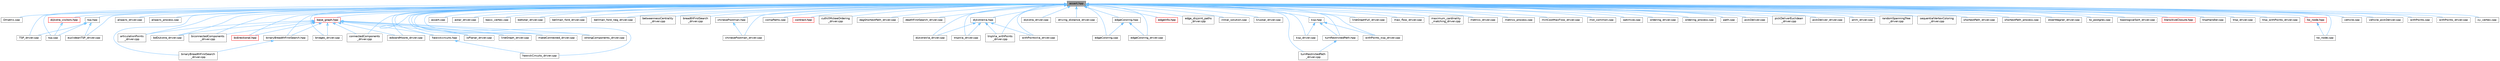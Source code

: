 digraph "assert.hpp"
{
 // LATEX_PDF_SIZE
  bgcolor="transparent";
  edge [fontname=Helvetica,fontsize=10,labelfontname=Helvetica,labelfontsize=10];
  node [fontname=Helvetica,fontsize=10,shape=box,height=0.2,width=0.4];
  Node1 [id="Node000001",label="assert.hpp",height=0.2,width=0.4,color="gray40", fillcolor="grey60", style="filled", fontcolor="black",tooltip="Assertions Handling."];
  Node1 -> Node2 [id="edge1_Node000001_Node000002",dir="back",color="steelblue1",style="solid",tooltip=" "];
  Node2 [id="Node000002",label="Dmatrix.cpp",height=0.2,width=0.4,color="grey40", fillcolor="white", style="filled",URL="$Dmatrix_8cpp.html",tooltip=" "];
  Node1 -> Node3 [id="edge2_Node000001_Node000003",dir="back",color="steelblue1",style="solid",tooltip=" "];
  Node3 [id="Node000003",label="TSP_driver.cpp",height=0.2,width=0.4,color="grey40", fillcolor="white", style="filled",URL="$TSP__driver_8cpp.html",tooltip=" "];
  Node1 -> Node4 [id="edge3_Node000001_Node000004",dir="back",color="steelblue1",style="solid",tooltip=" "];
  Node4 [id="Node000004",label="allpairs_driver.cpp",height=0.2,width=0.4,color="grey40", fillcolor="white", style="filled",URL="$allpairs__driver_8cpp.html",tooltip=" "];
  Node1 -> Node5 [id="edge4_Node000001_Node000005",dir="back",color="steelblue1",style="solid",tooltip=" "];
  Node5 [id="Node000005",label="allpairs_process.cpp",height=0.2,width=0.4,color="grey40", fillcolor="white", style="filled",URL="$allpairs__process_8cpp.html",tooltip=" "];
  Node1 -> Node6 [id="edge5_Node000001_Node000006",dir="back",color="steelblue1",style="solid",tooltip=" "];
  Node6 [id="Node000006",label="articulationPoints\l_driver.cpp",height=0.2,width=0.4,color="grey40", fillcolor="white", style="filled",URL="$articulationPoints__driver_8cpp.html",tooltip=" "];
  Node1 -> Node7 [id="edge6_Node000001_Node000007",dir="back",color="steelblue1",style="solid",tooltip=" "];
  Node7 [id="Node000007",label="assert.cpp",height=0.2,width=0.4,color="grey40", fillcolor="white", style="filled",URL="$assert_8cpp.html",tooltip=" "];
  Node1 -> Node8 [id="edge7_Node000001_Node000008",dir="back",color="steelblue1",style="solid",tooltip=" "];
  Node8 [id="Node000008",label="astar_driver.cpp",height=0.2,width=0.4,color="grey40", fillcolor="white", style="filled",URL="$astar__driver_8cpp.html",tooltip=" "];
  Node1 -> Node9 [id="edge8_Node000001_Node000009",dir="back",color="steelblue1",style="solid",tooltip=" "];
  Node9 [id="Node000009",label="base_graph.hpp",height=0.2,width=0.4,color="red", fillcolor="#FFF0F0", style="filled",URL="$base__graph_8hpp.html",tooltip=" "];
  Node9 -> Node6 [id="edge9_Node000009_Node000006",dir="back",color="steelblue1",style="solid",tooltip=" "];
  Node9 -> Node14 [id="edge10_Node000009_Node000014",dir="back",color="steelblue1",style="solid",tooltip=" "];
  Node14 [id="Node000014",label="bdDijkstra_driver.cpp",height=0.2,width=0.4,color="grey40", fillcolor="white", style="filled",URL="$bdDijkstra__driver_8cpp.html",tooltip=" "];
  Node9 -> Node20 [id="edge11_Node000009_Node000020",dir="back",color="steelblue1",style="solid",tooltip=" "];
  Node20 [id="Node000020",label="biconnectedComponents\l_driver.cpp",height=0.2,width=0.4,color="grey40", fillcolor="white", style="filled",URL="$biconnectedComponents__driver_8cpp.html",tooltip=" "];
  Node9 -> Node21 [id="edge12_Node000009_Node000021",dir="back",color="steelblue1",style="solid",tooltip=" "];
  Node21 [id="Node000021",label="bidirectional.hpp",height=0.2,width=0.4,color="red", fillcolor="#FFF0F0", style="filled",URL="$bidirectional_8hpp.html",tooltip=" "];
  Node9 -> Node25 [id="edge13_Node000009_Node000025",dir="back",color="steelblue1",style="solid",tooltip=" "];
  Node25 [id="Node000025",label="binaryBreadthFirstSearch.hpp",height=0.2,width=0.4,color="grey40", fillcolor="white", style="filled",URL="$binaryBreadthFirstSearch_8hpp.html",tooltip=" "];
  Node25 -> Node26 [id="edge14_Node000025_Node000026",dir="back",color="steelblue1",style="solid",tooltip=" "];
  Node26 [id="Node000026",label="binaryBreadthFirstSearch\l_driver.cpp",height=0.2,width=0.4,color="grey40", fillcolor="white", style="filled",URL="$binaryBreadthFirstSearch__driver_8cpp.html",tooltip=" "];
  Node9 -> Node33 [id="edge15_Node000009_Node000033",dir="back",color="steelblue1",style="solid",tooltip=" "];
  Node33 [id="Node000033",label="bridges_driver.cpp",height=0.2,width=0.4,color="grey40", fillcolor="white", style="filled",URL="$bridges__driver_8cpp.html",tooltip=" "];
  Node9 -> Node41 [id="edge16_Node000009_Node000041",dir="back",color="steelblue1",style="solid",tooltip=" "];
  Node41 [id="Node000041",label="connectedComponents\l_driver.cpp",height=0.2,width=0.4,color="grey40", fillcolor="white", style="filled",URL="$connectedComponents__driver_8cpp.html",tooltip=" "];
  Node9 -> Node71 [id="edge17_Node000009_Node000071",dir="back",color="steelblue1",style="solid",tooltip=" "];
  Node71 [id="Node000071",label="edwardMoore_driver.cpp",height=0.2,width=0.4,color="grey40", fillcolor="white", style="filled",URL="$edwardMoore__driver_8cpp.html",tooltip=" "];
  Node9 -> Node72 [id="edge18_Node000009_Node000072",dir="back",color="steelblue1",style="solid",tooltip=" "];
  Node72 [id="Node000072",label="hawickcircuits.hpp",height=0.2,width=0.4,color="grey40", fillcolor="white", style="filled",URL="$hawickcircuits_8hpp.html",tooltip=" "];
  Node72 -> Node73 [id="edge19_Node000072_Node000073",dir="back",color="steelblue1",style="solid",tooltip=" "];
  Node73 [id="Node000073",label="hawickCircuits_driver.cpp",height=0.2,width=0.4,color="grey40", fillcolor="white", style="filled",URL="$hawickCircuits__driver_8cpp.html",tooltip=" "];
  Node9 -> Node30 [id="edge20_Node000009_Node000030",dir="back",color="steelblue1",style="solid",tooltip=" "];
  Node30 [id="Node000030",label="isPlanar_driver.cpp",height=0.2,width=0.4,color="grey40", fillcolor="white", style="filled",URL="$isPlanar__driver_8cpp.html",tooltip=" "];
  Node9 -> Node79 [id="edge21_Node000009_Node000079",dir="back",color="steelblue1",style="solid",tooltip=" "];
  Node79 [id="Node000079",label="lineGraph_driver.cpp",height=0.2,width=0.4,color="grey40", fillcolor="white", style="filled",URL="$lineGraph__driver_8cpp.html",tooltip=" "];
  Node9 -> Node81 [id="edge22_Node000009_Node000081",dir="back",color="steelblue1",style="solid",tooltip=" "];
  Node81 [id="Node000081",label="makeConnected_driver.cpp",height=0.2,width=0.4,color="grey40", fillcolor="white", style="filled",URL="$makeConnected__driver_8cpp.html",tooltip=" "];
  Node9 -> Node42 [id="edge23_Node000009_Node000042",dir="back",color="steelblue1",style="solid",tooltip=" "];
  Node42 [id="Node000042",label="strongComponents_driver.cpp",height=0.2,width=0.4,color="grey40", fillcolor="white", style="filled",URL="$strongComponents__driver_8cpp.html",tooltip=" "];
  Node1 -> Node111 [id="edge24_Node000001_Node000111",dir="back",color="steelblue1",style="solid",tooltip=" "];
  Node111 [id="Node000111",label="basic_vertex.cpp",height=0.2,width=0.4,color="grey40", fillcolor="white", style="filled",URL="$basic__vertex_8cpp.html",tooltip=" "];
  Node1 -> Node23 [id="edge25_Node000001_Node000023",dir="back",color="steelblue1",style="solid",tooltip=" "];
  Node23 [id="Node000023",label="bdAstar_driver.cpp",height=0.2,width=0.4,color="grey40", fillcolor="white", style="filled",URL="$bdAstar__driver_8cpp.html",tooltip=" "];
  Node1 -> Node14 [id="edge26_Node000001_Node000014",dir="back",color="steelblue1",style="solid",tooltip=" "];
  Node1 -> Node16 [id="edge27_Node000001_Node000016",dir="back",color="steelblue1",style="solid",tooltip=" "];
  Node16 [id="Node000016",label="bellman_ford_driver.cpp",height=0.2,width=0.4,color="grey40", fillcolor="white", style="filled",URL="$bellman__ford__driver_8cpp.html",tooltip=" "];
  Node1 -> Node17 [id="edge28_Node000001_Node000017",dir="back",color="steelblue1",style="solid",tooltip=" "];
  Node17 [id="Node000017",label="bellman_ford_neg_driver.cpp",height=0.2,width=0.4,color="grey40", fillcolor="white", style="filled",URL="$bellman__ford__neg__driver_8cpp.html",tooltip=" "];
  Node1 -> Node19 [id="edge29_Node000001_Node000019",dir="back",color="steelblue1",style="solid",tooltip=" "];
  Node19 [id="Node000019",label="betweennessCentrality\l_driver.cpp",height=0.2,width=0.4,color="grey40", fillcolor="white", style="filled",URL="$betweennessCentrality__driver_8cpp.html",tooltip=" "];
  Node1 -> Node20 [id="edge30_Node000001_Node000020",dir="back",color="steelblue1",style="solid",tooltip=" "];
  Node1 -> Node21 [id="edge31_Node000001_Node000021",dir="back",color="steelblue1",style="solid",tooltip=" "];
  Node1 -> Node25 [id="edge32_Node000001_Node000025",dir="back",color="steelblue1",style="solid",tooltip=" "];
  Node1 -> Node26 [id="edge33_Node000001_Node000026",dir="back",color="steelblue1",style="solid",tooltip=" "];
  Node1 -> Node32 [id="edge34_Node000001_Node000032",dir="back",color="steelblue1",style="solid",tooltip=" "];
  Node32 [id="Node000032",label="breadthFirstSearch\l_driver.cpp",height=0.2,width=0.4,color="grey40", fillcolor="white", style="filled",URL="$breadthFirstSearch__driver_8cpp.html",tooltip=" "];
  Node1 -> Node33 [id="edge35_Node000001_Node000033",dir="back",color="steelblue1",style="solid",tooltip=" "];
  Node1 -> Node112 [id="edge36_Node000001_Node000112",dir="back",color="steelblue1",style="solid",tooltip=" "];
  Node112 [id="Node000112",label="chinesePostman.hpp",height=0.2,width=0.4,color="grey40", fillcolor="white", style="filled",URL="$chinesePostman_8hpp.html",tooltip=" "];
  Node112 -> Node113 [id="edge37_Node000112_Node000113",dir="back",color="steelblue1",style="solid",tooltip=" "];
  Node113 [id="Node000113",label="chinesePostman_driver.cpp",height=0.2,width=0.4,color="grey40", fillcolor="white", style="filled",URL="$chinesePostman__driver_8cpp.html",tooltip=" "];
  Node1 -> Node113 [id="edge38_Node000001_Node000113",dir="back",color="steelblue1",style="solid",tooltip=" "];
  Node1 -> Node93 [id="edge39_Node000001_Node000093",dir="back",color="steelblue1",style="solid",tooltip=" "];
  Node93 [id="Node000093",label="compPaths.cpp",height=0.2,width=0.4,color="grey40", fillcolor="white", style="filled",URL="$compPaths_8cpp.html",tooltip=" "];
  Node1 -> Node41 [id="edge40_Node000001_Node000041",dir="back",color="steelblue1",style="solid",tooltip=" "];
  Node1 -> Node35 [id="edge41_Node000001_Node000035",dir="back",color="steelblue1",style="solid",tooltip=" "];
  Node35 [id="Node000035",label="contract.hpp",height=0.2,width=0.4,color="red", fillcolor="#FFF0F0", style="filled",URL="$contract_8hpp.html",tooltip=" "];
  Node1 -> Node45 [id="edge42_Node000001_Node000045",dir="back",color="steelblue1",style="solid",tooltip=" "];
  Node45 [id="Node000045",label="cuthillMckeeOrdering\l_driver.cpp",height=0.2,width=0.4,color="grey40", fillcolor="white", style="filled",URL="$cuthillMckeeOrdering__driver_8cpp.html",tooltip="Handles actual calling of function in the cuthillMckeeOrdering.hpp file."];
  Node1 -> Node47 [id="edge43_Node000001_Node000047",dir="back",color="steelblue1",style="solid",tooltip=" "];
  Node47 [id="Node000047",label="dagShortestPath_driver.cpp",height=0.2,width=0.4,color="grey40", fillcolor="white", style="filled",URL="$dagShortestPath__driver_8cpp.html",tooltip=" "];
  Node1 -> Node49 [id="edge44_Node000001_Node000049",dir="back",color="steelblue1",style="solid",tooltip=" "];
  Node49 [id="Node000049",label="depthFirstSearch_driver.cpp",height=0.2,width=0.4,color="grey40", fillcolor="white", style="filled",URL="$depthFirstSearch__driver_8cpp.html",tooltip="Handles actual calling of function in the pgr_depthFirstSearch.hpp file."];
  Node1 -> Node51 [id="edge45_Node000001_Node000051",dir="back",color="steelblue1",style="solid",tooltip=" "];
  Node51 [id="Node000051",label="dijkstraVia.hpp",height=0.2,width=0.4,color="grey40", fillcolor="white", style="filled",URL="$dijkstraVia_8hpp.html",tooltip=" "];
  Node51 -> Node52 [id="edge46_Node000051_Node000052",dir="back",color="steelblue1",style="solid",tooltip=" "];
  Node52 [id="Node000052",label="dijkstraVia_driver.cpp",height=0.2,width=0.4,color="grey40", fillcolor="white", style="filled",URL="$dijkstraVia__driver_8cpp.html",tooltip=" "];
  Node51 -> Node53 [id="edge47_Node000051_Node000053",dir="back",color="steelblue1",style="solid",tooltip=" "];
  Node53 [id="Node000053",label="trspVia_driver.cpp",height=0.2,width=0.4,color="grey40", fillcolor="white", style="filled",URL="$trspVia__driver_8cpp.html",tooltip=" "];
  Node51 -> Node54 [id="edge48_Node000051_Node000054",dir="back",color="steelblue1",style="solid",tooltip=" "];
  Node54 [id="Node000054",label="trspVia_withPoints\l_driver.cpp",height=0.2,width=0.4,color="grey40", fillcolor="white", style="filled",URL="$trspVia__withPoints__driver_8cpp.html",tooltip=" "];
  Node51 -> Node55 [id="edge49_Node000051_Node000055",dir="back",color="steelblue1",style="solid",tooltip=" "];
  Node55 [id="Node000055",label="withPointsVia_driver.cpp",height=0.2,width=0.4,color="grey40", fillcolor="white", style="filled",URL="$withPointsVia__driver_8cpp.html",tooltip=" "];
  Node1 -> Node52 [id="edge50_Node000001_Node000052",dir="back",color="steelblue1",style="solid",tooltip=" "];
  Node1 -> Node56 [id="edge51_Node000001_Node000056",dir="back",color="steelblue1",style="solid",tooltip=" "];
  Node56 [id="Node000056",label="dijkstra_driver.cpp",height=0.2,width=0.4,color="grey40", fillcolor="white", style="filled",URL="$dijkstra__driver_8cpp.html",tooltip=" "];
  Node1 -> Node114 [id="edge52_Node000001_Node000114",dir="back",color="steelblue1",style="solid",tooltip=" "];
  Node114 [id="Node000114",label="dijkstra_visitors.hpp",height=0.2,width=0.4,color="red", fillcolor="#FFF0F0", style="filled",URL="$dijkstra__visitors_8hpp.html",tooltip=" "];
  Node114 -> Node116 [id="edge53_Node000114_Node000116",dir="back",color="steelblue1",style="solid",tooltip=" "];
  Node116 [id="Node000116",label="tsp.cpp",height=0.2,width=0.4,color="grey40", fillcolor="white", style="filled",URL="$tsp_8cpp.html",tooltip=" "];
  Node1 -> Node68 [id="edge54_Node000001_Node000068",dir="back",color="steelblue1",style="solid",tooltip=" "];
  Node68 [id="Node000068",label="driving_distance_driver.cpp",height=0.2,width=0.4,color="grey40", fillcolor="white", style="filled",URL="$driving__distance__driver_8cpp.html",tooltip=" "];
  Node1 -> Node117 [id="edge55_Node000001_Node000117",dir="back",color="steelblue1",style="solid",tooltip=" "];
  Node117 [id="Node000117",label="edgeColoring.cpp",height=0.2,width=0.4,color="grey40", fillcolor="white", style="filled",URL="$edgeColoring_8cpp.html",tooltip=" "];
  Node1 -> Node118 [id="edge56_Node000001_Node000118",dir="back",color="steelblue1",style="solid",tooltip=" "];
  Node118 [id="Node000118",label="edgeColoring.hpp",height=0.2,width=0.4,color="grey40", fillcolor="white", style="filled",URL="$edgeColoring_8hpp.html",tooltip=" "];
  Node118 -> Node117 [id="edge57_Node000118_Node000117",dir="back",color="steelblue1",style="solid",tooltip=" "];
  Node118 -> Node119 [id="edge58_Node000118_Node000119",dir="back",color="steelblue1",style="solid",tooltip=" "];
  Node119 [id="Node000119",label="edgeColoring_driver.cpp",height=0.2,width=0.4,color="grey40", fillcolor="white", style="filled",URL="$edgeColoring__driver_8cpp.html",tooltip=" "];
  Node1 -> Node119 [id="edge59_Node000001_Node000119",dir="back",color="steelblue1",style="solid",tooltip=" "];
  Node1 -> Node120 [id="edge60_Node000001_Node000120",dir="back",color="steelblue1",style="solid",tooltip=" "];
  Node120 [id="Node000120",label="edgeInfo.hpp",height=0.2,width=0.4,color="red", fillcolor="#FFF0F0", style="filled",URL="$edgeInfo_8hpp.html",tooltip=" "];
  Node1 -> Node90 [id="edge61_Node000001_Node000090",dir="back",color="steelblue1",style="solid",tooltip=" "];
  Node90 [id="Node000090",label="edge_disjoint_paths\l_driver.cpp",height=0.2,width=0.4,color="grey40", fillcolor="white", style="filled",URL="$edge__disjoint__paths__driver_8cpp.html",tooltip=" "];
  Node1 -> Node71 [id="edge62_Node000001_Node000071",dir="back",color="steelblue1",style="solid",tooltip=" "];
  Node1 -> Node122 [id="edge63_Node000001_Node000122",dir="back",color="steelblue1",style="solid",tooltip=" "];
  Node122 [id="Node000122",label="euclideanTSP_driver.cpp",height=0.2,width=0.4,color="grey40", fillcolor="white", style="filled",URL="$euclideanTSP__driver_8cpp.html",tooltip=" "];
  Node1 -> Node73 [id="edge64_Node000001_Node000073",dir="back",color="steelblue1",style="solid",tooltip=" "];
  Node1 -> Node72 [id="edge65_Node000001_Node000072",dir="back",color="steelblue1",style="solid",tooltip=" "];
  Node1 -> Node123 [id="edge66_Node000001_Node000123",dir="back",color="steelblue1",style="solid",tooltip=" "];
  Node123 [id="Node000123",label="initial_solution.cpp",height=0.2,width=0.4,color="grey40", fillcolor="white", style="filled",URL="$initial__solution_8cpp.html",tooltip=" "];
  Node1 -> Node30 [id="edge67_Node000001_Node000030",dir="back",color="steelblue1",style="solid",tooltip=" "];
  Node1 -> Node84 [id="edge68_Node000001_Node000084",dir="back",color="steelblue1",style="solid",tooltip=" "];
  Node84 [id="Node000084",label="kruskal_driver.cpp",height=0.2,width=0.4,color="grey40", fillcolor="white", style="filled",URL="$kruskal__driver_8cpp.html",tooltip=" "];
  Node1 -> Node57 [id="edge69_Node000001_Node000057",dir="back",color="steelblue1",style="solid",tooltip=" "];
  Node57 [id="Node000057",label="ksp.hpp",height=0.2,width=0.4,color="grey40", fillcolor="white", style="filled",URL="$ksp_8hpp.html",tooltip=" "];
  Node57 -> Node58 [id="edge70_Node000057_Node000058",dir="back",color="steelblue1",style="solid",tooltip=" "];
  Node58 [id="Node000058",label="ksp_driver.cpp",height=0.2,width=0.4,color="grey40", fillcolor="white", style="filled",URL="$ksp__driver_8cpp.html",tooltip=" "];
  Node57 -> Node59 [id="edge71_Node000057_Node000059",dir="back",color="steelblue1",style="solid",tooltip=" "];
  Node59 [id="Node000059",label="turnRestrictedPath.hpp",height=0.2,width=0.4,color="grey40", fillcolor="white", style="filled",URL="$turnRestrictedPath_8hpp.html",tooltip=" "];
  Node59 -> Node60 [id="edge72_Node000059_Node000060",dir="back",color="steelblue1",style="solid",tooltip=" "];
  Node60 [id="Node000060",label="turnRestrictedPath\l_driver.cpp",height=0.2,width=0.4,color="grey40", fillcolor="white", style="filled",URL="$turnRestrictedPath__driver_8cpp.html",tooltip=" "];
  Node57 -> Node61 [id="edge73_Node000057_Node000061",dir="back",color="steelblue1",style="solid",tooltip=" "];
  Node61 [id="Node000061",label="withPoints_ksp_driver.cpp",height=0.2,width=0.4,color="grey40", fillcolor="white", style="filled",URL="$withPoints__ksp__driver_8cpp.html",tooltip=" "];
  Node1 -> Node58 [id="edge74_Node000001_Node000058",dir="back",color="steelblue1",style="solid",tooltip=" "];
  Node1 -> Node62 [id="edge75_Node000001_Node000062",dir="back",color="steelblue1",style="solid",tooltip=" "];
  Node62 [id="Node000062",label="lineGraphFull_driver.cpp",height=0.2,width=0.4,color="grey40", fillcolor="white", style="filled",URL="$lineGraphFull__driver_8cpp.html",tooltip=" "];
  Node1 -> Node79 [id="edge76_Node000001_Node000079",dir="back",color="steelblue1",style="solid",tooltip=" "];
  Node1 -> Node81 [id="edge77_Node000001_Node000081",dir="back",color="steelblue1",style="solid",tooltip=" "];
  Node1 -> Node91 [id="edge78_Node000001_Node000091",dir="back",color="steelblue1",style="solid",tooltip=" "];
  Node91 [id="Node000091",label="max_flow_driver.cpp",height=0.2,width=0.4,color="grey40", fillcolor="white", style="filled",URL="$max__flow__driver_8cpp.html",tooltip=" "];
  Node1 -> Node124 [id="edge79_Node000001_Node000124",dir="back",color="steelblue1",style="solid",tooltip=" "];
  Node124 [id="Node000124",label="maximum_cardinality\l_matching_driver.cpp",height=0.2,width=0.4,color="grey40", fillcolor="white", style="filled",URL="$maximum__cardinality__matching__driver_8cpp.html",tooltip=" "];
  Node1 -> Node13 [id="edge80_Node000001_Node000013",dir="back",color="steelblue1",style="solid",tooltip=" "];
  Node13 [id="Node000013",label="metrics_driver.cpp",height=0.2,width=0.4,color="grey40", fillcolor="white", style="filled",URL="$metrics__driver_8cpp.html",tooltip=" "];
  Node1 -> Node125 [id="edge81_Node000001_Node000125",dir="back",color="steelblue1",style="solid",tooltip=" "];
  Node125 [id="Node000125",label="metrics_process.cpp",height=0.2,width=0.4,color="grey40", fillcolor="white", style="filled",URL="$metrics__process_8cpp.html",tooltip=" "];
  Node1 -> Node92 [id="edge82_Node000001_Node000092",dir="back",color="steelblue1",style="solid",tooltip=" "];
  Node92 [id="Node000092",label="minCostMaxFlow_driver.cpp",height=0.2,width=0.4,color="grey40", fillcolor="white", style="filled",URL="$minCostMaxFlow__driver_8cpp.html",tooltip=" "];
  Node1 -> Node126 [id="edge83_Node000001_Node000126",dir="back",color="steelblue1",style="solid",tooltip=" "];
  Node126 [id="Node000126",label="mst_common.cpp",height=0.2,width=0.4,color="grey40", fillcolor="white", style="filled",URL="$mst__common_8cpp.html",tooltip=" "];
  Node1 -> Node127 [id="edge84_Node000001_Node000127",dir="back",color="steelblue1",style="solid",tooltip=" "];
  Node127 [id="Node000127",label="optimize.cpp",height=0.2,width=0.4,color="grey40", fillcolor="white", style="filled",URL="$optimize_8cpp.html",tooltip=" "];
  Node1 -> Node75 [id="edge85_Node000001_Node000075",dir="back",color="steelblue1",style="solid",tooltip=" "];
  Node75 [id="Node000075",label="ordering_driver.cpp",height=0.2,width=0.4,color="grey40", fillcolor="white", style="filled",URL="$ordering__driver_8cpp.html",tooltip=" "];
  Node1 -> Node128 [id="edge86_Node000001_Node000128",dir="back",color="steelblue1",style="solid",tooltip=" "];
  Node128 [id="Node000128",label="ordering_process.cpp",height=0.2,width=0.4,color="grey40", fillcolor="white", style="filled",URL="$ordering__process_8cpp.html",tooltip=" "];
  Node1 -> Node95 [id="edge87_Node000001_Node000095",dir="back",color="steelblue1",style="solid",tooltip=" "];
  Node95 [id="Node000095",label="path.cpp",height=0.2,width=0.4,color="grey40", fillcolor="white", style="filled",URL="$path_8cpp.html",tooltip=" "];
  Node1 -> Node129 [id="edge88_Node000001_Node000129",dir="back",color="steelblue1",style="solid",tooltip=" "];
  Node129 [id="Node000129",label="pickDeliver.cpp",height=0.2,width=0.4,color="grey40", fillcolor="white", style="filled",URL="$pickDeliver_8cpp.html",tooltip=" "];
  Node1 -> Node130 [id="edge89_Node000001_Node000130",dir="back",color="steelblue1",style="solid",tooltip=" "];
  Node130 [id="Node000130",label="pickDeliverEuclidean\l_driver.cpp",height=0.2,width=0.4,color="grey40", fillcolor="white", style="filled",URL="$pickDeliverEuclidean__driver_8cpp.html",tooltip=" "];
  Node1 -> Node131 [id="edge90_Node000001_Node000131",dir="back",color="steelblue1",style="solid",tooltip=" "];
  Node131 [id="Node000131",label="pickDeliver_driver.cpp",height=0.2,width=0.4,color="grey40", fillcolor="white", style="filled",URL="$pickDeliver__driver_8cpp.html",tooltip=" "];
  Node1 -> Node86 [id="edge91_Node000001_Node000086",dir="back",color="steelblue1",style="solid",tooltip=" "];
  Node86 [id="Node000086",label="prim_driver.cpp",height=0.2,width=0.4,color="grey40", fillcolor="white", style="filled",URL="$prim__driver_8cpp.html",tooltip=" "];
  Node1 -> Node132 [id="edge92_Node000001_Node000132",dir="back",color="steelblue1",style="solid",tooltip=" "];
  Node132 [id="Node000132",label="randomSpanningTree\l_driver.cpp",height=0.2,width=0.4,color="grey40", fillcolor="white", style="filled",URL="$randomSpanningTree__driver_8cpp.html",tooltip=" "];
  Node1 -> Node109 [id="edge93_Node000001_Node000109",dir="back",color="steelblue1",style="solid",tooltip=" "];
  Node109 [id="Node000109",label="sequentialVertexColoring\l_driver.cpp",height=0.2,width=0.4,color="grey40", fillcolor="white", style="filled",URL="$sequentialVertexColoring__driver_8cpp.html",tooltip=" "];
  Node1 -> Node63 [id="edge94_Node000001_Node000063",dir="back",color="steelblue1",style="solid",tooltip=" "];
  Node63 [id="Node000063",label="shortestPath_driver.cpp",height=0.2,width=0.4,color="grey40", fillcolor="white", style="filled",URL="$shortestPath__driver_8cpp.html",tooltip=" "];
  Node1 -> Node133 [id="edge95_Node000001_Node000133",dir="back",color="steelblue1",style="solid",tooltip=" "];
  Node133 [id="Node000133",label="shortestPath_process.cpp",height=0.2,width=0.4,color="grey40", fillcolor="white", style="filled",URL="$shortestPath__process_8cpp.html",tooltip=" "];
  Node1 -> Node98 [id="edge96_Node000001_Node000098",dir="back",color="steelblue1",style="solid",tooltip=" "];
  Node98 [id="Node000098",label="stoerWagner_driver.cpp",height=0.2,width=0.4,color="grey40", fillcolor="white", style="filled",URL="$stoerWagner__driver_8cpp.html",tooltip=" "];
  Node1 -> Node42 [id="edge97_Node000001_Node000042",dir="back",color="steelblue1",style="solid",tooltip=" "];
  Node1 -> Node99 [id="edge98_Node000001_Node000099",dir="back",color="steelblue1",style="solid",tooltip=" "];
  Node99 [id="Node000099",label="to_postgres.cpp",height=0.2,width=0.4,color="grey40", fillcolor="white", style="filled",URL="$to__postgres_8cpp.html",tooltip=" "];
  Node1 -> Node102 [id="edge99_Node000001_Node000102",dir="back",color="steelblue1",style="solid",tooltip=" "];
  Node102 [id="Node000102",label="topologicalSort_driver.cpp",height=0.2,width=0.4,color="grey40", fillcolor="white", style="filled",URL="$topologicalSort__driver_8cpp.html",tooltip=" "];
  Node1 -> Node134 [id="edge100_Node000001_Node000134",dir="back",color="steelblue1",style="solid",tooltip=" "];
  Node134 [id="Node000134",label="transitiveClosure.hpp",height=0.2,width=0.4,color="red", fillcolor="#FFF0F0", style="filled",URL="$transitiveClosure_8hpp.html",tooltip=" "];
  Node1 -> Node104 [id="edge101_Node000001_Node000104",dir="back",color="steelblue1",style="solid",tooltip=" "];
  Node104 [id="Node000104",label="trspHandler.cpp",height=0.2,width=0.4,color="grey40", fillcolor="white", style="filled",URL="$trspHandler_8cpp.html",tooltip=" "];
  Node1 -> Node53 [id="edge102_Node000001_Node000053",dir="back",color="steelblue1",style="solid",tooltip=" "];
  Node1 -> Node54 [id="edge103_Node000001_Node000054",dir="back",color="steelblue1",style="solid",tooltip=" "];
  Node1 -> Node64 [id="edge104_Node000001_Node000064",dir="back",color="steelblue1",style="solid",tooltip=" "];
  Node64 [id="Node000064",label="trsp_driver.cpp",height=0.2,width=0.4,color="grey40", fillcolor="white", style="filled",URL="$trsp__driver_8cpp.html",tooltip=" "];
  Node1 -> Node65 [id="edge105_Node000001_Node000065",dir="back",color="steelblue1",style="solid",tooltip=" "];
  Node65 [id="Node000065",label="trsp_withPoints_driver.cpp",height=0.2,width=0.4,color="grey40", fillcolor="white", style="filled",URL="$trsp__withPoints__driver_8cpp.html",tooltip=" "];
  Node1 -> Node116 [id="edge106_Node000001_Node000116",dir="back",color="steelblue1",style="solid",tooltip=" "];
  Node1 -> Node135 [id="edge107_Node000001_Node000135",dir="back",color="steelblue1",style="solid",tooltip=" "];
  Node135 [id="Node000135",label="tsp.hpp",height=0.2,width=0.4,color="grey40", fillcolor="white", style="filled",URL="$tsp_8hpp.html",tooltip=" "];
  Node135 -> Node3 [id="edge108_Node000135_Node000003",dir="back",color="steelblue1",style="solid",tooltip=" "];
  Node135 -> Node122 [id="edge109_Node000135_Node000122",dir="back",color="steelblue1",style="solid",tooltip=" "];
  Node135 -> Node116 [id="edge110_Node000135_Node000116",dir="back",color="steelblue1",style="solid",tooltip=" "];
  Node1 -> Node59 [id="edge111_Node000001_Node000059",dir="back",color="steelblue1",style="solid",tooltip=" "];
  Node1 -> Node60 [id="edge112_Node000001_Node000060",dir="back",color="steelblue1",style="solid",tooltip=" "];
  Node1 -> Node136 [id="edge113_Node000001_Node000136",dir="back",color="steelblue1",style="solid",tooltip=" "];
  Node136 [id="Node000136",label="tw_node.cpp",height=0.2,width=0.4,color="grey40", fillcolor="white", style="filled",URL="$tw__node_8cpp.html",tooltip=" "];
  Node1 -> Node137 [id="edge114_Node000001_Node000137",dir="back",color="steelblue1",style="solid",tooltip=" "];
  Node137 [id="Node000137",label="tw_node.hpp",height=0.2,width=0.4,color="red", fillcolor="#FFF0F0", style="filled",URL="$tw__node_8hpp.html",tooltip=" "];
  Node137 -> Node136 [id="edge115_Node000137_Node000136",dir="back",color="steelblue1",style="solid",tooltip=" "];
  Node1 -> Node150 [id="edge116_Node000001_Node000150",dir="back",color="steelblue1",style="solid",tooltip=" "];
  Node150 [id="Node000150",label="vehicle.cpp",height=0.2,width=0.4,color="grey40", fillcolor="white", style="filled",URL="$vehicle_8cpp.html",tooltip=" "];
  Node1 -> Node151 [id="edge117_Node000001_Node000151",dir="back",color="steelblue1",style="solid",tooltip=" "];
  Node151 [id="Node000151",label="vehicle_pickDeliver.cpp",height=0.2,width=0.4,color="grey40", fillcolor="white", style="filled",URL="$vehicle__pickDeliver_8cpp.html",tooltip=" "];
  Node1 -> Node107 [id="edge118_Node000001_Node000107",dir="back",color="steelblue1",style="solid",tooltip=" "];
  Node107 [id="Node000107",label="withPoints.cpp",height=0.2,width=0.4,color="grey40", fillcolor="white", style="filled",URL="$withPoints_8cpp.html",tooltip=" "];
  Node1 -> Node55 [id="edge119_Node000001_Node000055",dir="back",color="steelblue1",style="solid",tooltip=" "];
  Node1 -> Node66 [id="edge120_Node000001_Node000066",dir="back",color="steelblue1",style="solid",tooltip=" "];
  Node66 [id="Node000066",label="withPoints_driver.cpp",height=0.2,width=0.4,color="grey40", fillcolor="white", style="filled",URL="$withPoints__driver_8cpp.html",tooltip=" "];
  Node1 -> Node61 [id="edge121_Node000001_Node000061",dir="back",color="steelblue1",style="solid",tooltip=" "];
  Node1 -> Node157 [id="edge122_Node000001_Node000157",dir="back",color="steelblue1",style="solid",tooltip=" "];
  Node157 [id="Node000157",label="xy_vertex.cpp",height=0.2,width=0.4,color="grey40", fillcolor="white", style="filled",URL="$xy__vertex_8cpp.html",tooltip=" "];
}
